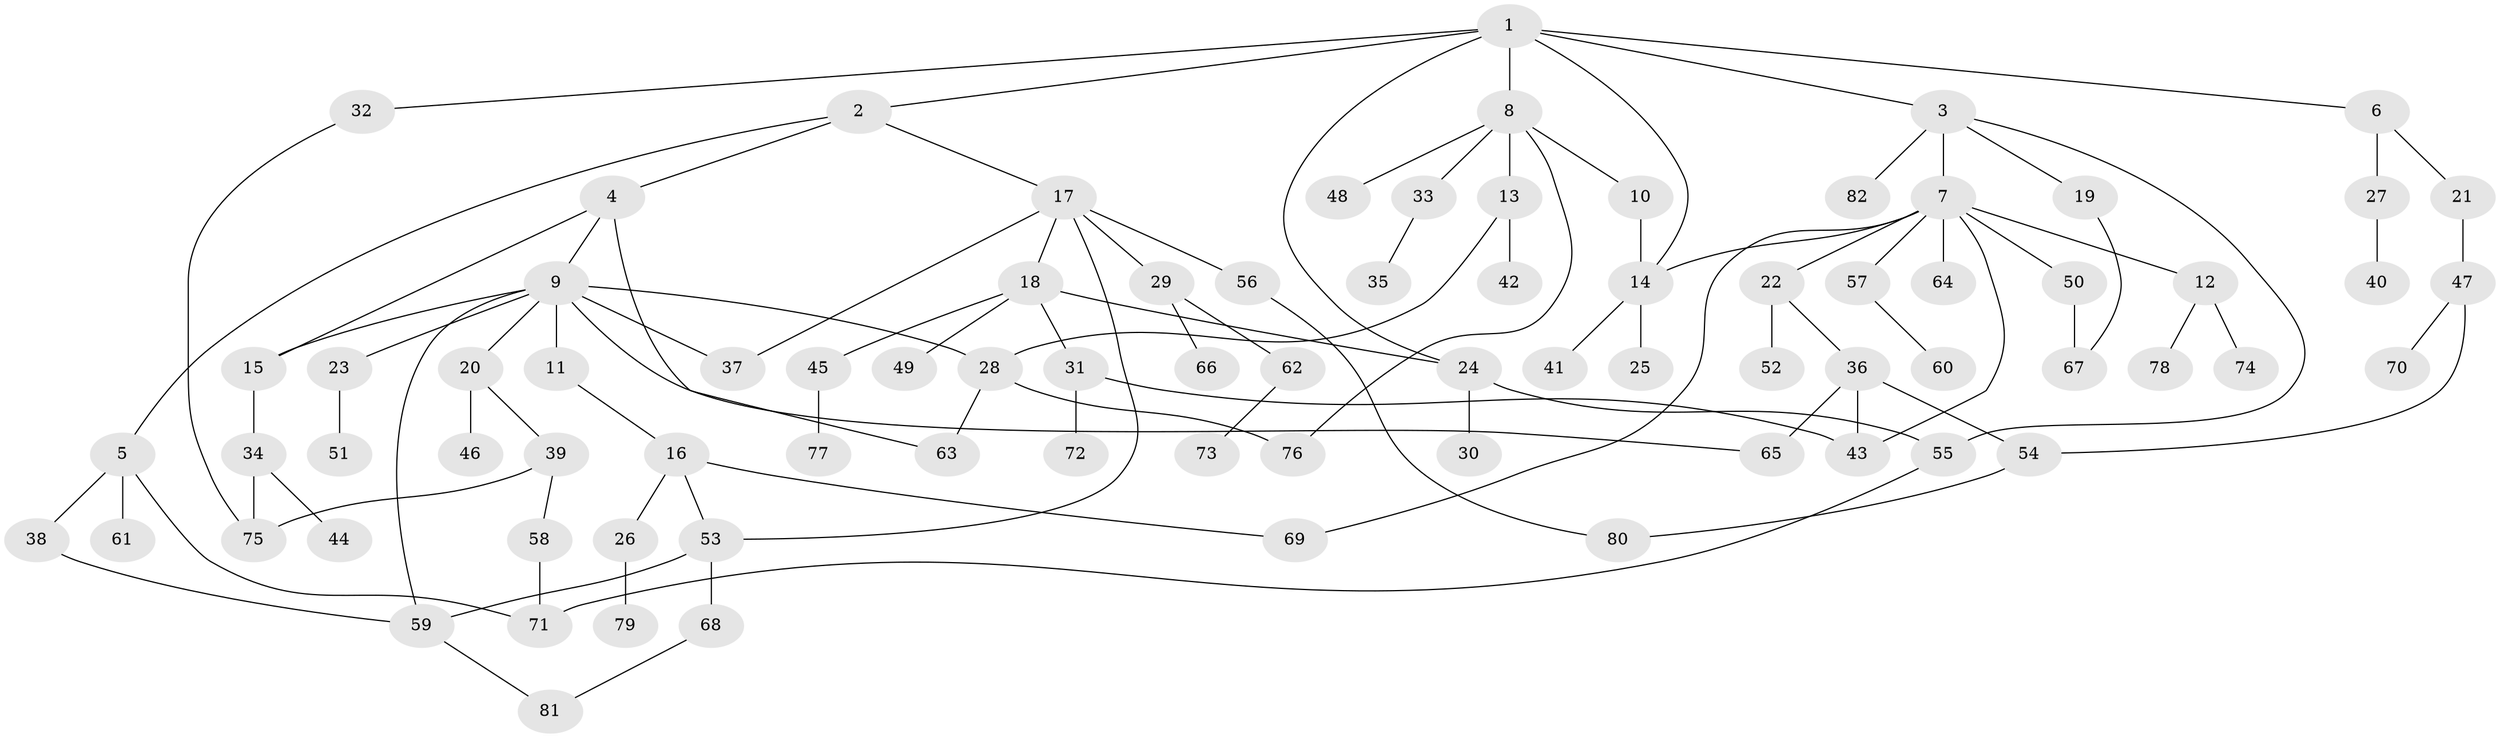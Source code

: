 // coarse degree distribution, {8: 0.03508771929824561, 2: 0.42105263157894735, 6: 0.017543859649122806, 10: 0.017543859649122806, 4: 0.08771929824561403, 1: 0.3157894736842105, 5: 0.017543859649122806, 3: 0.07017543859649122, 13: 0.017543859649122806}
// Generated by graph-tools (version 1.1) at 2025/45/03/04/25 21:45:17]
// undirected, 82 vertices, 105 edges
graph export_dot {
graph [start="1"]
  node [color=gray90,style=filled];
  1;
  2;
  3;
  4;
  5;
  6;
  7;
  8;
  9;
  10;
  11;
  12;
  13;
  14;
  15;
  16;
  17;
  18;
  19;
  20;
  21;
  22;
  23;
  24;
  25;
  26;
  27;
  28;
  29;
  30;
  31;
  32;
  33;
  34;
  35;
  36;
  37;
  38;
  39;
  40;
  41;
  42;
  43;
  44;
  45;
  46;
  47;
  48;
  49;
  50;
  51;
  52;
  53;
  54;
  55;
  56;
  57;
  58;
  59;
  60;
  61;
  62;
  63;
  64;
  65;
  66;
  67;
  68;
  69;
  70;
  71;
  72;
  73;
  74;
  75;
  76;
  77;
  78;
  79;
  80;
  81;
  82;
  1 -- 2;
  1 -- 3;
  1 -- 6;
  1 -- 8;
  1 -- 14;
  1 -- 24;
  1 -- 32;
  2 -- 4;
  2 -- 5;
  2 -- 17;
  3 -- 7;
  3 -- 19;
  3 -- 82;
  3 -- 55;
  4 -- 9;
  4 -- 15;
  4 -- 63;
  5 -- 38;
  5 -- 61;
  5 -- 71;
  6 -- 21;
  6 -- 27;
  7 -- 12;
  7 -- 22;
  7 -- 50;
  7 -- 57;
  7 -- 64;
  7 -- 69;
  7 -- 43;
  7 -- 14;
  8 -- 10;
  8 -- 13;
  8 -- 33;
  8 -- 48;
  8 -- 76;
  9 -- 11;
  9 -- 20;
  9 -- 23;
  9 -- 37;
  9 -- 59;
  9 -- 15;
  9 -- 65;
  9 -- 28;
  10 -- 14;
  11 -- 16;
  12 -- 74;
  12 -- 78;
  13 -- 28;
  13 -- 42;
  14 -- 25;
  14 -- 41;
  15 -- 34;
  16 -- 26;
  16 -- 69;
  16 -- 53;
  17 -- 18;
  17 -- 29;
  17 -- 53;
  17 -- 56;
  17 -- 37;
  18 -- 31;
  18 -- 45;
  18 -- 49;
  18 -- 24;
  19 -- 67;
  20 -- 39;
  20 -- 46;
  21 -- 47;
  22 -- 36;
  22 -- 52;
  23 -- 51;
  24 -- 30;
  24 -- 55;
  26 -- 79;
  27 -- 40;
  28 -- 63;
  28 -- 76;
  29 -- 62;
  29 -- 66;
  31 -- 43;
  31 -- 72;
  32 -- 75;
  33 -- 35;
  34 -- 44;
  34 -- 75;
  36 -- 54;
  36 -- 65;
  36 -- 43;
  38 -- 59;
  39 -- 58;
  39 -- 75;
  45 -- 77;
  47 -- 70;
  47 -- 54;
  50 -- 67;
  53 -- 68;
  53 -- 59;
  54 -- 80;
  55 -- 71;
  56 -- 80;
  57 -- 60;
  58 -- 71;
  59 -- 81;
  62 -- 73;
  68 -- 81;
}
